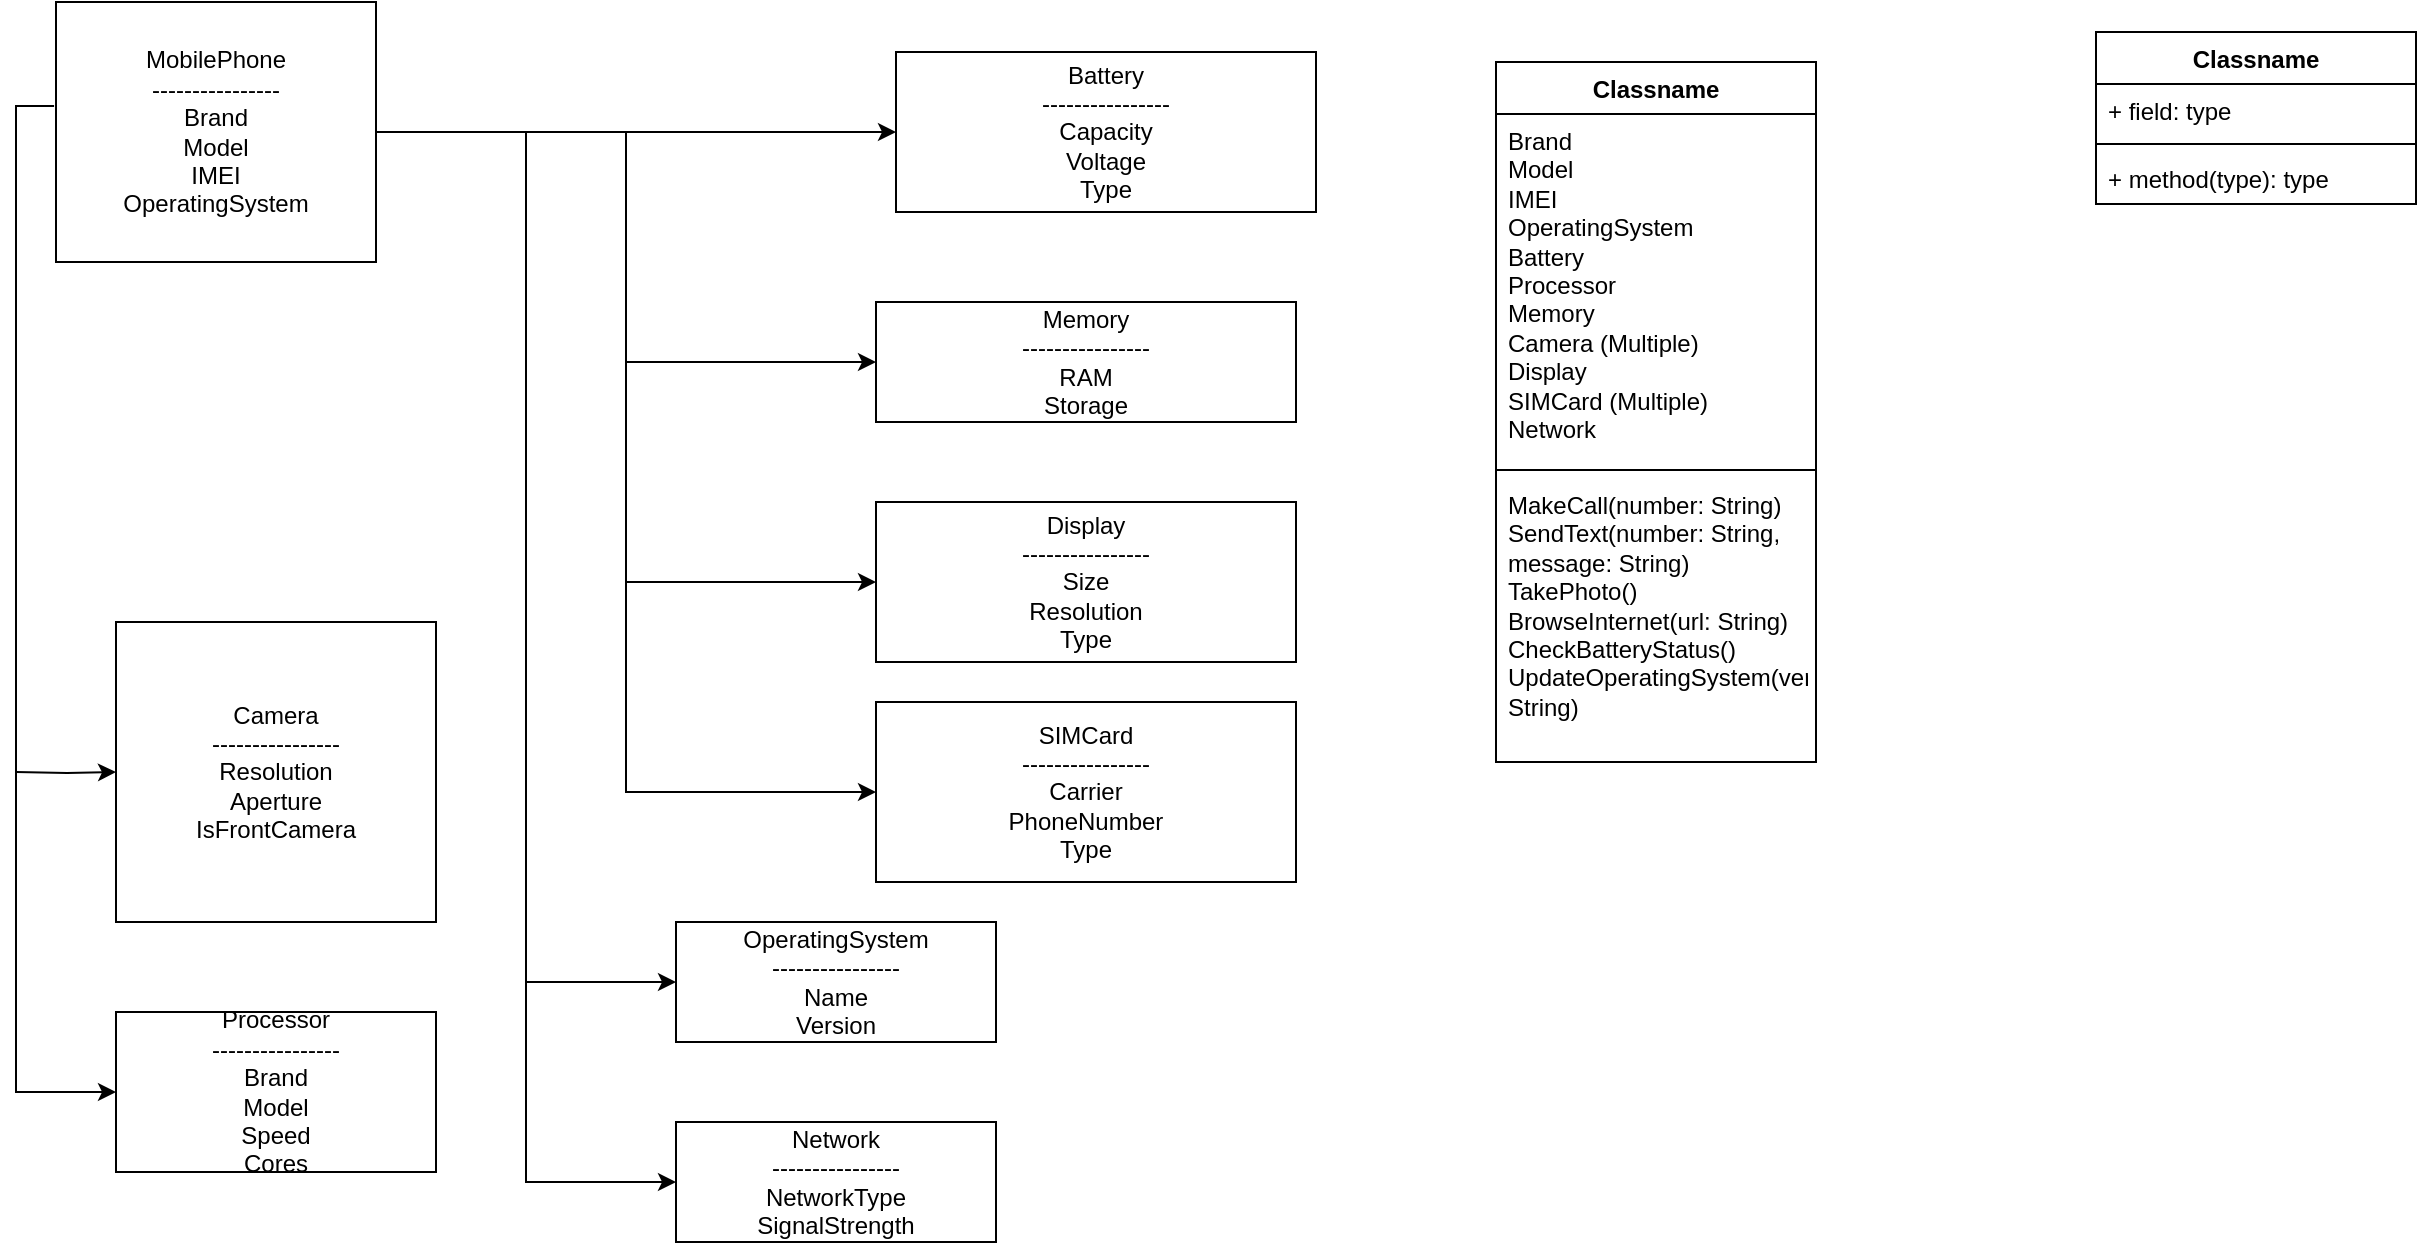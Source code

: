 <mxfile version="26.0.14">
  <diagram name="Class Diagram" id="0">
    <mxGraphModel dx="880" dy="462" grid="1" gridSize="10" guides="1" tooltips="1" connect="1" arrows="1" fold="1" page="1" pageScale="1" pageWidth="827" pageHeight="1169" math="0" shadow="0">
      <root>
        <mxCell id="0" />
        <mxCell id="1" parent="0" />
        <mxCell id="2" value="MobilePhone&#xa;----------------&#xa;Brand&#xa;Model&#xa;IMEI&#xa;OperatingSystem" style="rounded=0;whiteSpace=wrap;html=1;" parent="1" vertex="1">
          <mxGeometry x="50" width="160" height="130" as="geometry" />
        </mxCell>
        <mxCell id="3" value="Battery&#xa;----------------&#xa;Capacity&#xa;Voltage&#xa;Type" style="rounded=0;whiteSpace=wrap;html=1;" parent="1" vertex="1">
          <mxGeometry x="470" y="25" width="210" height="80" as="geometry" />
        </mxCell>
        <mxCell id="4" value="Processor&#xa;----------------&#xa;Brand&#xa;Model&#xa;Speed&#xa;Cores" style="rounded=0;whiteSpace=wrap;html=1;" parent="1" vertex="1">
          <mxGeometry x="80" y="505" width="160" height="80" as="geometry" />
        </mxCell>
        <mxCell id="5" value="Memory&#xa;----------------&#xa;RAM&#xa;Storage" style="rounded=0;whiteSpace=wrap;html=1;" parent="1" vertex="1">
          <mxGeometry x="460" y="150" width="210" height="60" as="geometry" />
        </mxCell>
        <mxCell id="6" value="Camera&#xa;----------------&#xa;Resolution&#xa;Aperture&#xa;IsFrontCamera" style="rounded=0;whiteSpace=wrap;html=1;" parent="1" vertex="1">
          <mxGeometry x="80" y="310" width="160" height="150" as="geometry" />
        </mxCell>
        <mxCell id="7" value="Display&#xa;----------------&#xa;Size&#xa;Resolution&#xa;Type" style="rounded=0;whiteSpace=wrap;html=1;" parent="1" vertex="1">
          <mxGeometry x="460" y="250" width="210" height="80" as="geometry" />
        </mxCell>
        <mxCell id="8" value="OperatingSystem&#xa;----------------&#xa;Name&#xa;Version" style="rounded=0;whiteSpace=wrap;html=1;" parent="1" vertex="1">
          <mxGeometry x="360" y="460" width="160" height="60" as="geometry" />
        </mxCell>
        <mxCell id="9" value="SIMCard&#xa;----------------&#xa;Carrier&#xa;PhoneNumber&#xa;Type" style="rounded=0;whiteSpace=wrap;html=1;" parent="1" vertex="1">
          <mxGeometry x="460" y="350" width="210" height="90" as="geometry" />
        </mxCell>
        <mxCell id="10" value="Network&#xa;----------------&#xa;NetworkType&#xa;SignalStrength" style="rounded=0;whiteSpace=wrap;html=1;" parent="1" vertex="1">
          <mxGeometry x="360" y="560" width="160" height="60" as="geometry" />
        </mxCell>
        <mxCell id="11" style="edgeStyle=orthogonalEdgeStyle;rounded=0;orthogonalLoop=1;jettySize=auto;html=1;exitX=1;exitY=0.5;exitDx=0;exitDy=0;entryX=0;entryY=0.5;entryDx=0;entryDy=0;" parent="1" source="2" target="3" edge="1">
          <mxGeometry relative="1" as="geometry" />
        </mxCell>
        <mxCell id="12" style="edgeStyle=orthogonalEdgeStyle;rounded=0;orthogonalLoop=1;jettySize=auto;html=1;exitX=-0.006;exitY=0.4;exitDx=0;exitDy=0;entryX=0;entryY=0.5;entryDx=0;entryDy=0;exitPerimeter=0;" parent="1" source="2" target="4" edge="1">
          <mxGeometry relative="1" as="geometry" />
        </mxCell>
        <mxCell id="13" style="edgeStyle=orthogonalEdgeStyle;rounded=0;orthogonalLoop=1;jettySize=auto;html=1;exitX=1;exitY=0.5;exitDx=0;exitDy=0;entryX=0;entryY=0.5;entryDx=0;entryDy=0;" parent="1" source="2" target="5" edge="1">
          <mxGeometry relative="1" as="geometry" />
        </mxCell>
        <mxCell id="14" style="edgeStyle=orthogonalEdgeStyle;rounded=0;orthogonalLoop=1;jettySize=auto;html=1;entryX=0;entryY=0.5;entryDx=0;entryDy=0;" parent="1" target="6" edge="1">
          <mxGeometry relative="1" as="geometry">
            <mxPoint x="30" y="385" as="sourcePoint" />
          </mxGeometry>
        </mxCell>
        <mxCell id="15" style="edgeStyle=orthogonalEdgeStyle;rounded=0;orthogonalLoop=1;jettySize=auto;html=1;exitX=1;exitY=0.5;exitDx=0;exitDy=0;entryX=0;entryY=0.5;entryDx=0;entryDy=0;" parent="1" source="2" target="7" edge="1">
          <mxGeometry relative="1" as="geometry" />
        </mxCell>
        <mxCell id="16" style="edgeStyle=orthogonalEdgeStyle;rounded=0;orthogonalLoop=1;jettySize=auto;html=1;exitX=1;exitY=0.5;exitDx=0;exitDy=0;entryX=0;entryY=0.5;entryDx=0;entryDy=0;" parent="1" source="2" target="8" edge="1">
          <mxGeometry relative="1" as="geometry" />
        </mxCell>
        <mxCell id="17" style="edgeStyle=orthogonalEdgeStyle;rounded=0;orthogonalLoop=1;jettySize=auto;html=1;exitX=1;exitY=0.5;exitDx=0;exitDy=0;entryX=0;entryY=0.5;entryDx=0;entryDy=0;" parent="1" source="2" target="9" edge="1">
          <mxGeometry relative="1" as="geometry" />
        </mxCell>
        <mxCell id="18" style="edgeStyle=orthogonalEdgeStyle;rounded=0;orthogonalLoop=1;jettySize=auto;html=1;exitX=1;exitY=0.5;exitDx=0;exitDy=0;entryX=0;entryY=0.5;entryDx=0;entryDy=0;" parent="1" source="2" target="10" edge="1">
          <mxGeometry relative="1" as="geometry" />
        </mxCell>
        <mxCell id="1Ea11LRT4teFIFxehz3c-18" value="Classname" style="swimlane;fontStyle=1;align=center;verticalAlign=top;childLayout=stackLayout;horizontal=1;startSize=26;horizontalStack=0;resizeParent=1;resizeParentMax=0;resizeLast=0;collapsible=1;marginBottom=0;whiteSpace=wrap;html=1;" vertex="1" parent="1">
          <mxGeometry x="770" y="30" width="160" height="350" as="geometry" />
        </mxCell>
        <mxCell id="1Ea11LRT4teFIFxehz3c-19" value="Brand&lt;br&gt;Model&lt;br&gt;IMEI&lt;br&gt;OperatingSystem&lt;br&gt;Battery&lt;br&gt;Processor&lt;br&gt;Memory&lt;br&gt;Camera (Multiple)&lt;br&gt;Display&lt;br&gt;SIMCard (Multiple)&lt;br&gt;Network" style="text;strokeColor=none;fillColor=none;align=left;verticalAlign=top;spacingLeft=4;spacingRight=4;overflow=hidden;rotatable=0;points=[[0,0.5],[1,0.5]];portConstraint=eastwest;whiteSpace=wrap;html=1;" vertex="1" parent="1Ea11LRT4teFIFxehz3c-18">
          <mxGeometry y="26" width="160" height="174" as="geometry" />
        </mxCell>
        <mxCell id="1Ea11LRT4teFIFxehz3c-20" value="" style="line;strokeWidth=1;fillColor=none;align=left;verticalAlign=middle;spacingTop=-1;spacingLeft=3;spacingRight=3;rotatable=0;labelPosition=right;points=[];portConstraint=eastwest;strokeColor=inherit;" vertex="1" parent="1Ea11LRT4teFIFxehz3c-18">
          <mxGeometry y="200" width="160" height="8" as="geometry" />
        </mxCell>
        <mxCell id="1Ea11LRT4teFIFxehz3c-21" value="&lt;div&gt;MakeCall(number: String)&lt;/div&gt;SendText(number: String, message: String)&lt;br&gt;TakePhoto()&lt;br&gt;BrowseInternet(url: String)&lt;br&gt;CheckBatteryStatus()&lt;br&gt;UpdateOperatingSystem(version: String)" style="text;strokeColor=none;fillColor=none;align=left;verticalAlign=top;spacingLeft=4;spacingRight=4;overflow=hidden;rotatable=0;points=[[0,0.5],[1,0.5]];portConstraint=eastwest;whiteSpace=wrap;html=1;" vertex="1" parent="1Ea11LRT4teFIFxehz3c-18">
          <mxGeometry y="208" width="160" height="142" as="geometry" />
        </mxCell>
        <mxCell id="1Ea11LRT4teFIFxehz3c-26" value="Classname" style="swimlane;fontStyle=1;align=center;verticalAlign=top;childLayout=stackLayout;horizontal=1;startSize=26;horizontalStack=0;resizeParent=1;resizeParentMax=0;resizeLast=0;collapsible=1;marginBottom=0;whiteSpace=wrap;html=1;" vertex="1" parent="1">
          <mxGeometry x="1070" y="15" width="160" height="86" as="geometry" />
        </mxCell>
        <mxCell id="1Ea11LRT4teFIFxehz3c-27" value="+ field: type" style="text;strokeColor=none;fillColor=none;align=left;verticalAlign=top;spacingLeft=4;spacingRight=4;overflow=hidden;rotatable=0;points=[[0,0.5],[1,0.5]];portConstraint=eastwest;whiteSpace=wrap;html=1;" vertex="1" parent="1Ea11LRT4teFIFxehz3c-26">
          <mxGeometry y="26" width="160" height="26" as="geometry" />
        </mxCell>
        <mxCell id="1Ea11LRT4teFIFxehz3c-28" value="" style="line;strokeWidth=1;fillColor=none;align=left;verticalAlign=middle;spacingTop=-1;spacingLeft=3;spacingRight=3;rotatable=0;labelPosition=right;points=[];portConstraint=eastwest;strokeColor=inherit;" vertex="1" parent="1Ea11LRT4teFIFxehz3c-26">
          <mxGeometry y="52" width="160" height="8" as="geometry" />
        </mxCell>
        <mxCell id="1Ea11LRT4teFIFxehz3c-29" value="+ method(type): type" style="text;strokeColor=none;fillColor=none;align=left;verticalAlign=top;spacingLeft=4;spacingRight=4;overflow=hidden;rotatable=0;points=[[0,0.5],[1,0.5]];portConstraint=eastwest;whiteSpace=wrap;html=1;" vertex="1" parent="1Ea11LRT4teFIFxehz3c-26">
          <mxGeometry y="60" width="160" height="26" as="geometry" />
        </mxCell>
      </root>
    </mxGraphModel>
  </diagram>
</mxfile>
